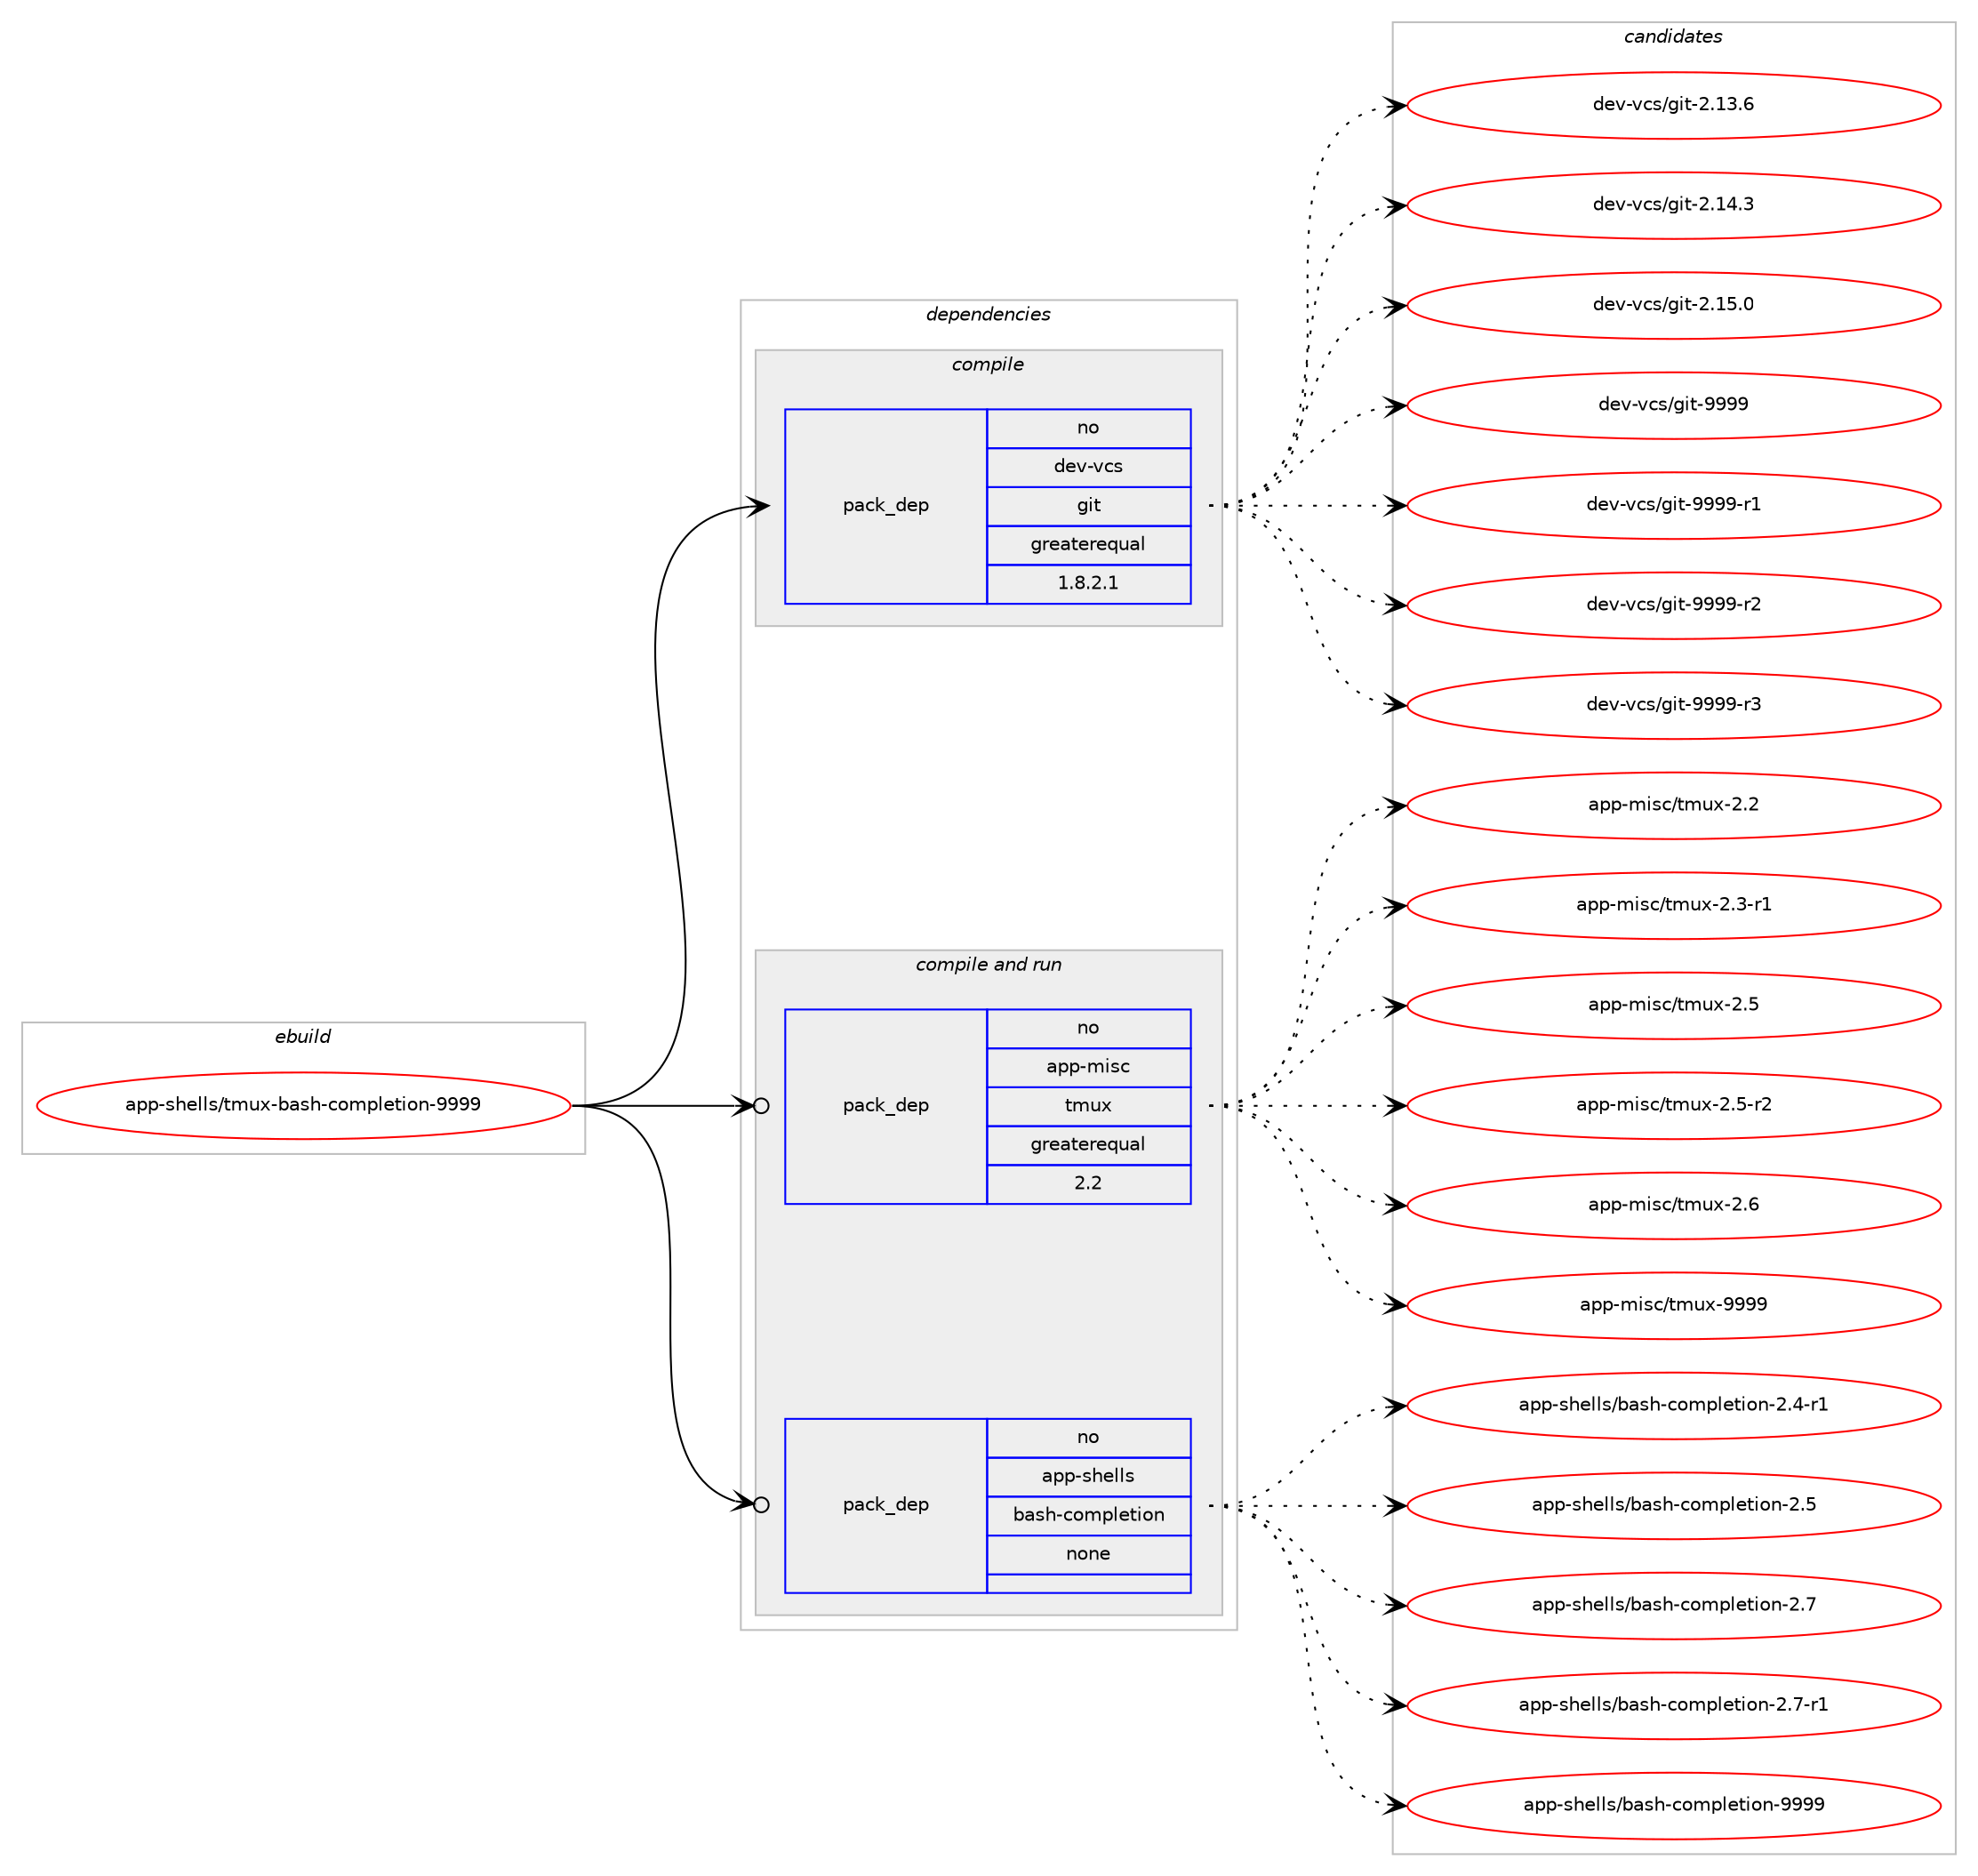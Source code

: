 digraph prolog {

# *************
# Graph options
# *************

newrank=true;
concentrate=true;
compound=true;
graph [rankdir=LR,fontname=Helvetica,fontsize=10,ranksep=1.5];#, ranksep=2.5, nodesep=0.2];
edge  [arrowhead=vee];
node  [fontname=Helvetica,fontsize=10];

# **********
# The ebuild
# **********

subgraph cluster_leftcol {
color=gray;
rank=same;
label=<<i>ebuild</i>>;
id [label="app-shells/tmux-bash-completion-9999", color=red, width=4, href="../app-shells/tmux-bash-completion-9999.svg"];
}

# ****************
# The dependencies
# ****************

subgraph cluster_midcol {
color=gray;
label=<<i>dependencies</i>>;
subgraph cluster_compile {
fillcolor="#eeeeee";
style=filled;
label=<<i>compile</i>>;
subgraph pack39899 {
dependency55182 [label=<<TABLE BORDER="0" CELLBORDER="1" CELLSPACING="0" CELLPADDING="4" WIDTH="220"><TR><TD ROWSPAN="6" CELLPADDING="30">pack_dep</TD></TR><TR><TD WIDTH="110">no</TD></TR><TR><TD>dev-vcs</TD></TR><TR><TD>git</TD></TR><TR><TD>greaterequal</TD></TR><TR><TD>1.8.2.1</TD></TR></TABLE>>, shape=none, color=blue];
}
id:e -> dependency55182:w [weight=20,style="solid",arrowhead="vee"];
}
subgraph cluster_compileandrun {
fillcolor="#eeeeee";
style=filled;
label=<<i>compile and run</i>>;
subgraph pack39900 {
dependency55183 [label=<<TABLE BORDER="0" CELLBORDER="1" CELLSPACING="0" CELLPADDING="4" WIDTH="220"><TR><TD ROWSPAN="6" CELLPADDING="30">pack_dep</TD></TR><TR><TD WIDTH="110">no</TD></TR><TR><TD>app-misc</TD></TR><TR><TD>tmux</TD></TR><TR><TD>greaterequal</TD></TR><TR><TD>2.2</TD></TR></TABLE>>, shape=none, color=blue];
}
id:e -> dependency55183:w [weight=20,style="solid",arrowhead="odotvee"];
subgraph pack39901 {
dependency55184 [label=<<TABLE BORDER="0" CELLBORDER="1" CELLSPACING="0" CELLPADDING="4" WIDTH="220"><TR><TD ROWSPAN="6" CELLPADDING="30">pack_dep</TD></TR><TR><TD WIDTH="110">no</TD></TR><TR><TD>app-shells</TD></TR><TR><TD>bash-completion</TD></TR><TR><TD>none</TD></TR><TR><TD></TD></TR></TABLE>>, shape=none, color=blue];
}
id:e -> dependency55184:w [weight=20,style="solid",arrowhead="odotvee"];
}
subgraph cluster_run {
fillcolor="#eeeeee";
style=filled;
label=<<i>run</i>>;
}
}

# **************
# The candidates
# **************

subgraph cluster_choices {
rank=same;
color=gray;
label=<<i>candidates</i>>;

subgraph choice39899 {
color=black;
nodesep=1;
choice10010111845118991154710310511645504649514654 [label="dev-vcs/git-2.13.6", color=red, width=4,href="../dev-vcs/git-2.13.6.svg"];
choice10010111845118991154710310511645504649524651 [label="dev-vcs/git-2.14.3", color=red, width=4,href="../dev-vcs/git-2.14.3.svg"];
choice10010111845118991154710310511645504649534648 [label="dev-vcs/git-2.15.0", color=red, width=4,href="../dev-vcs/git-2.15.0.svg"];
choice1001011184511899115471031051164557575757 [label="dev-vcs/git-9999", color=red, width=4,href="../dev-vcs/git-9999.svg"];
choice10010111845118991154710310511645575757574511449 [label="dev-vcs/git-9999-r1", color=red, width=4,href="../dev-vcs/git-9999-r1.svg"];
choice10010111845118991154710310511645575757574511450 [label="dev-vcs/git-9999-r2", color=red, width=4,href="../dev-vcs/git-9999-r2.svg"];
choice10010111845118991154710310511645575757574511451 [label="dev-vcs/git-9999-r3", color=red, width=4,href="../dev-vcs/git-9999-r3.svg"];
dependency55182:e -> choice10010111845118991154710310511645504649514654:w [style=dotted,weight="100"];
dependency55182:e -> choice10010111845118991154710310511645504649524651:w [style=dotted,weight="100"];
dependency55182:e -> choice10010111845118991154710310511645504649534648:w [style=dotted,weight="100"];
dependency55182:e -> choice1001011184511899115471031051164557575757:w [style=dotted,weight="100"];
dependency55182:e -> choice10010111845118991154710310511645575757574511449:w [style=dotted,weight="100"];
dependency55182:e -> choice10010111845118991154710310511645575757574511450:w [style=dotted,weight="100"];
dependency55182:e -> choice10010111845118991154710310511645575757574511451:w [style=dotted,weight="100"];
}
subgraph choice39900 {
color=black;
nodesep=1;
choice9711211245109105115994711610911712045504650 [label="app-misc/tmux-2.2", color=red, width=4,href="../app-misc/tmux-2.2.svg"];
choice97112112451091051159947116109117120455046514511449 [label="app-misc/tmux-2.3-r1", color=red, width=4,href="../app-misc/tmux-2.3-r1.svg"];
choice9711211245109105115994711610911712045504653 [label="app-misc/tmux-2.5", color=red, width=4,href="../app-misc/tmux-2.5.svg"];
choice97112112451091051159947116109117120455046534511450 [label="app-misc/tmux-2.5-r2", color=red, width=4,href="../app-misc/tmux-2.5-r2.svg"];
choice9711211245109105115994711610911712045504654 [label="app-misc/tmux-2.6", color=red, width=4,href="../app-misc/tmux-2.6.svg"];
choice971121124510910511599471161091171204557575757 [label="app-misc/tmux-9999", color=red, width=4,href="../app-misc/tmux-9999.svg"];
dependency55183:e -> choice9711211245109105115994711610911712045504650:w [style=dotted,weight="100"];
dependency55183:e -> choice97112112451091051159947116109117120455046514511449:w [style=dotted,weight="100"];
dependency55183:e -> choice9711211245109105115994711610911712045504653:w [style=dotted,weight="100"];
dependency55183:e -> choice97112112451091051159947116109117120455046534511450:w [style=dotted,weight="100"];
dependency55183:e -> choice9711211245109105115994711610911712045504654:w [style=dotted,weight="100"];
dependency55183:e -> choice971121124510910511599471161091171204557575757:w [style=dotted,weight="100"];
}
subgraph choice39901 {
color=black;
nodesep=1;
choice97112112451151041011081081154798971151044599111109112108101116105111110455046524511449 [label="app-shells/bash-completion-2.4-r1", color=red, width=4,href="../app-shells/bash-completion-2.4-r1.svg"];
choice9711211245115104101108108115479897115104459911110911210810111610511111045504653 [label="app-shells/bash-completion-2.5", color=red, width=4,href="../app-shells/bash-completion-2.5.svg"];
choice9711211245115104101108108115479897115104459911110911210810111610511111045504655 [label="app-shells/bash-completion-2.7", color=red, width=4,href="../app-shells/bash-completion-2.7.svg"];
choice97112112451151041011081081154798971151044599111109112108101116105111110455046554511449 [label="app-shells/bash-completion-2.7-r1", color=red, width=4,href="../app-shells/bash-completion-2.7-r1.svg"];
choice971121124511510410110810811547989711510445991111091121081011161051111104557575757 [label="app-shells/bash-completion-9999", color=red, width=4,href="../app-shells/bash-completion-9999.svg"];
dependency55184:e -> choice97112112451151041011081081154798971151044599111109112108101116105111110455046524511449:w [style=dotted,weight="100"];
dependency55184:e -> choice9711211245115104101108108115479897115104459911110911210810111610511111045504653:w [style=dotted,weight="100"];
dependency55184:e -> choice9711211245115104101108108115479897115104459911110911210810111610511111045504655:w [style=dotted,weight="100"];
dependency55184:e -> choice97112112451151041011081081154798971151044599111109112108101116105111110455046554511449:w [style=dotted,weight="100"];
dependency55184:e -> choice971121124511510410110810811547989711510445991111091121081011161051111104557575757:w [style=dotted,weight="100"];
}
}

}
